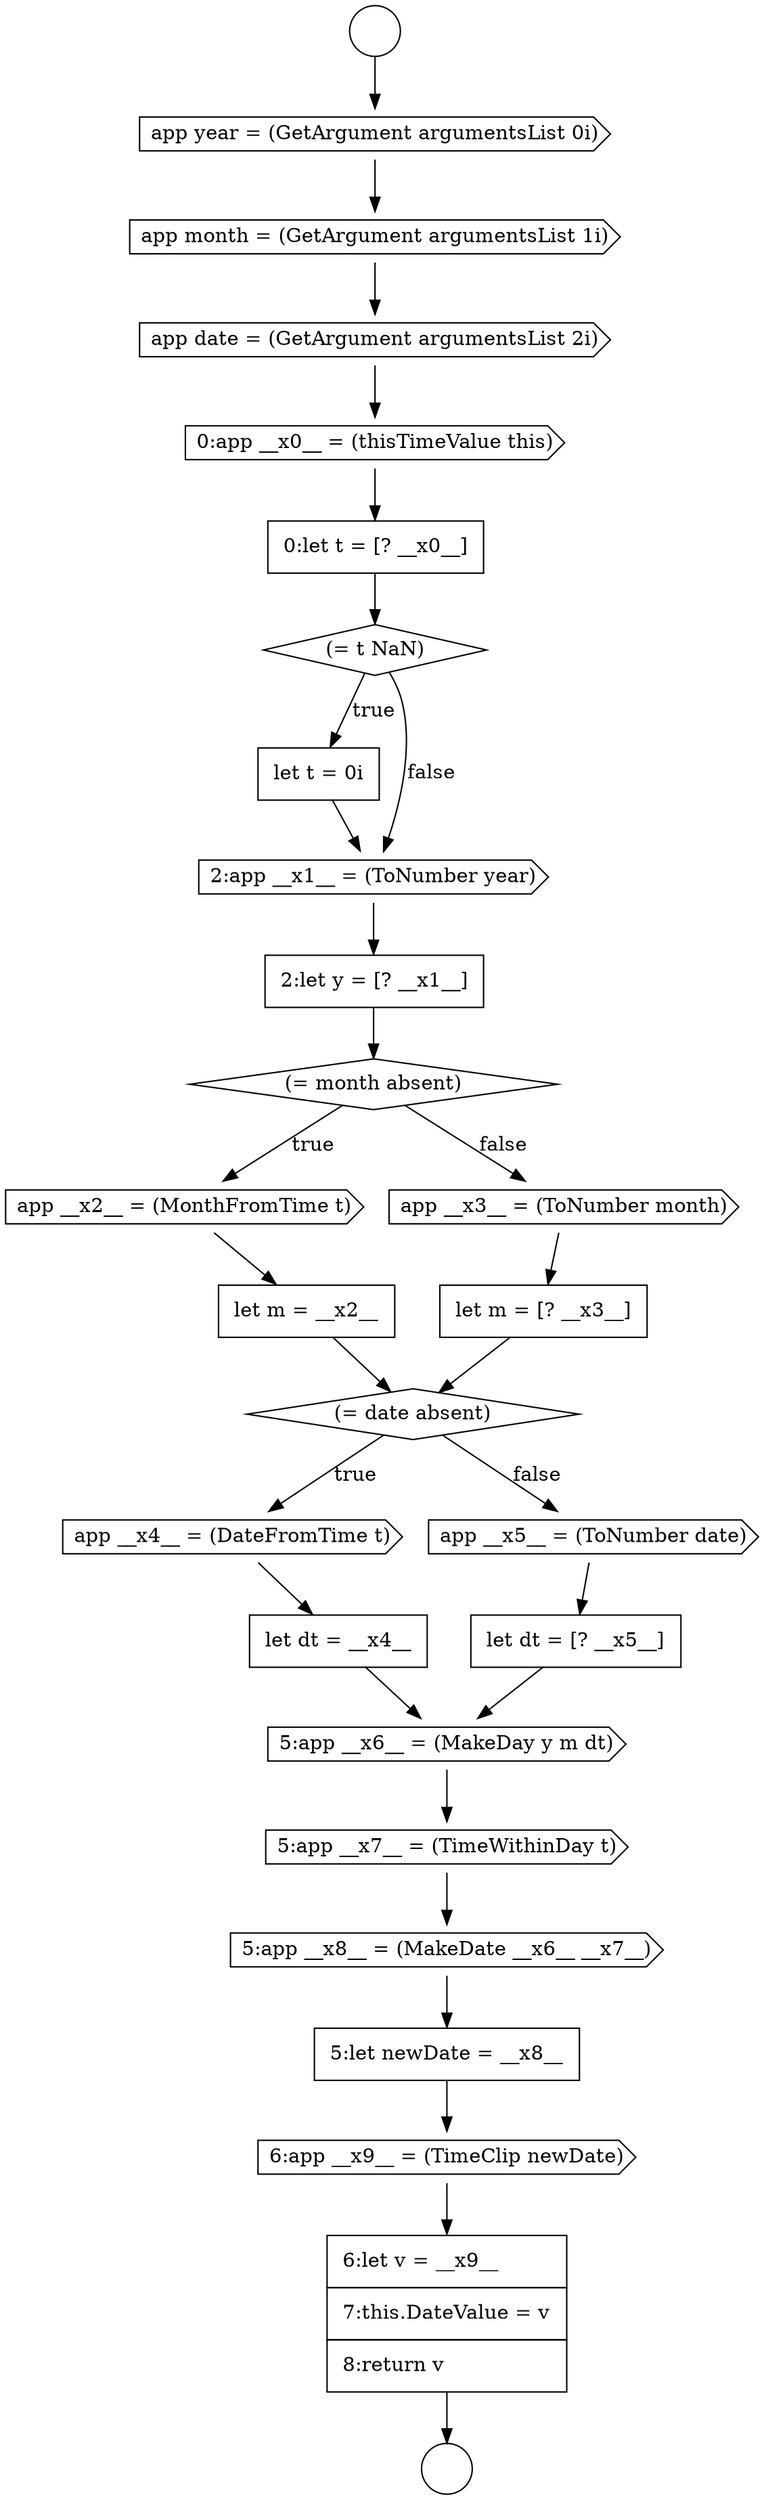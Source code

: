 digraph {
  node11581 [shape=none, margin=0, label=<<font color="black">
    <table border="0" cellborder="1" cellspacing="0" cellpadding="10">
      <tr><td align="left">0:let t = [? __x0__]</td></tr>
    </table>
  </font>> color="black" fillcolor="white" style=filled]
  node11588 [shape=none, margin=0, label=<<font color="black">
    <table border="0" cellborder="1" cellspacing="0" cellpadding="10">
      <tr><td align="left">let m = __x2__</td></tr>
    </table>
  </font>> color="black" fillcolor="white" style=filled]
  node11600 [shape=cds, label=<<font color="black">6:app __x9__ = (TimeClip newDate)</font>> color="black" fillcolor="white" style=filled]
  node11577 [shape=cds, label=<<font color="black">app year = (GetArgument argumentsList 0i)</font>> color="black" fillcolor="white" style=filled]
  node11596 [shape=cds, label=<<font color="black">5:app __x6__ = (MakeDay y m dt)</font>> color="black" fillcolor="white" style=filled]
  node11597 [shape=cds, label=<<font color="black">5:app __x7__ = (TimeWithinDay t)</font>> color="black" fillcolor="white" style=filled]
  node11598 [shape=cds, label=<<font color="black">5:app __x8__ = (MakeDate __x6__ __x7__)</font>> color="black" fillcolor="white" style=filled]
  node11583 [shape=none, margin=0, label=<<font color="black">
    <table border="0" cellborder="1" cellspacing="0" cellpadding="10">
      <tr><td align="left">let t = 0i</td></tr>
    </table>
  </font>> color="black" fillcolor="white" style=filled]
  node11590 [shape=none, margin=0, label=<<font color="black">
    <table border="0" cellborder="1" cellspacing="0" cellpadding="10">
      <tr><td align="left">let m = [? __x3__]</td></tr>
    </table>
  </font>> color="black" fillcolor="white" style=filled]
  node11579 [shape=cds, label=<<font color="black">app date = (GetArgument argumentsList 2i)</font>> color="black" fillcolor="white" style=filled]
  node11599 [shape=none, margin=0, label=<<font color="black">
    <table border="0" cellborder="1" cellspacing="0" cellpadding="10">
      <tr><td align="left">5:let newDate = __x8__</td></tr>
    </table>
  </font>> color="black" fillcolor="white" style=filled]
  node11595 [shape=none, margin=0, label=<<font color="black">
    <table border="0" cellborder="1" cellspacing="0" cellpadding="10">
      <tr><td align="left">let dt = [? __x5__]</td></tr>
    </table>
  </font>> color="black" fillcolor="white" style=filled]
  node11582 [shape=diamond, label=<<font color="black">(= t NaN)</font>> color="black" fillcolor="white" style=filled]
  node11587 [shape=cds, label=<<font color="black">app __x2__ = (MonthFromTime t)</font>> color="black" fillcolor="white" style=filled]
  node11592 [shape=cds, label=<<font color="black">app __x4__ = (DateFromTime t)</font>> color="black" fillcolor="white" style=filled]
  node11593 [shape=none, margin=0, label=<<font color="black">
    <table border="0" cellborder="1" cellspacing="0" cellpadding="10">
      <tr><td align="left">let dt = __x4__</td></tr>
    </table>
  </font>> color="black" fillcolor="white" style=filled]
  node11576 [shape=circle label=" " color="black" fillcolor="white" style=filled]
  node11578 [shape=cds, label=<<font color="black">app month = (GetArgument argumentsList 1i)</font>> color="black" fillcolor="white" style=filled]
  node11591 [shape=diamond, label=<<font color="black">(= date absent)</font>> color="black" fillcolor="white" style=filled]
  node11601 [shape=none, margin=0, label=<<font color="black">
    <table border="0" cellborder="1" cellspacing="0" cellpadding="10">
      <tr><td align="left">6:let v = __x9__</td></tr>
      <tr><td align="left">7:this.DateValue = v</td></tr>
      <tr><td align="left">8:return v</td></tr>
    </table>
  </font>> color="black" fillcolor="white" style=filled]
  node11586 [shape=diamond, label=<<font color="black">(= month absent)</font>> color="black" fillcolor="white" style=filled]
  node11575 [shape=circle label=" " color="black" fillcolor="white" style=filled]
  node11594 [shape=cds, label=<<font color="black">app __x5__ = (ToNumber date)</font>> color="black" fillcolor="white" style=filled]
  node11584 [shape=cds, label=<<font color="black">2:app __x1__ = (ToNumber year)</font>> color="black" fillcolor="white" style=filled]
  node11585 [shape=none, margin=0, label=<<font color="black">
    <table border="0" cellborder="1" cellspacing="0" cellpadding="10">
      <tr><td align="left">2:let y = [? __x1__]</td></tr>
    </table>
  </font>> color="black" fillcolor="white" style=filled]
  node11580 [shape=cds, label=<<font color="black">0:app __x0__ = (thisTimeValue this)</font>> color="black" fillcolor="white" style=filled]
  node11589 [shape=cds, label=<<font color="black">app __x3__ = (ToNumber month)</font>> color="black" fillcolor="white" style=filled]
  node11586 -> node11587 [label=<<font color="black">true</font>> color="black"]
  node11586 -> node11589 [label=<<font color="black">false</font>> color="black"]
  node11595 -> node11596 [ color="black"]
  node11599 -> node11600 [ color="black"]
  node11579 -> node11580 [ color="black"]
  node11578 -> node11579 [ color="black"]
  node11581 -> node11582 [ color="black"]
  node11580 -> node11581 [ color="black"]
  node11575 -> node11577 [ color="black"]
  node11589 -> node11590 [ color="black"]
  node11588 -> node11591 [ color="black"]
  node11592 -> node11593 [ color="black"]
  node11583 -> node11584 [ color="black"]
  node11598 -> node11599 [ color="black"]
  node11593 -> node11596 [ color="black"]
  node11594 -> node11595 [ color="black"]
  node11590 -> node11591 [ color="black"]
  node11577 -> node11578 [ color="black"]
  node11587 -> node11588 [ color="black"]
  node11600 -> node11601 [ color="black"]
  node11591 -> node11592 [label=<<font color="black">true</font>> color="black"]
  node11591 -> node11594 [label=<<font color="black">false</font>> color="black"]
  node11582 -> node11583 [label=<<font color="black">true</font>> color="black"]
  node11582 -> node11584 [label=<<font color="black">false</font>> color="black"]
  node11596 -> node11597 [ color="black"]
  node11584 -> node11585 [ color="black"]
  node11585 -> node11586 [ color="black"]
  node11601 -> node11576 [ color="black"]
  node11597 -> node11598 [ color="black"]
}
